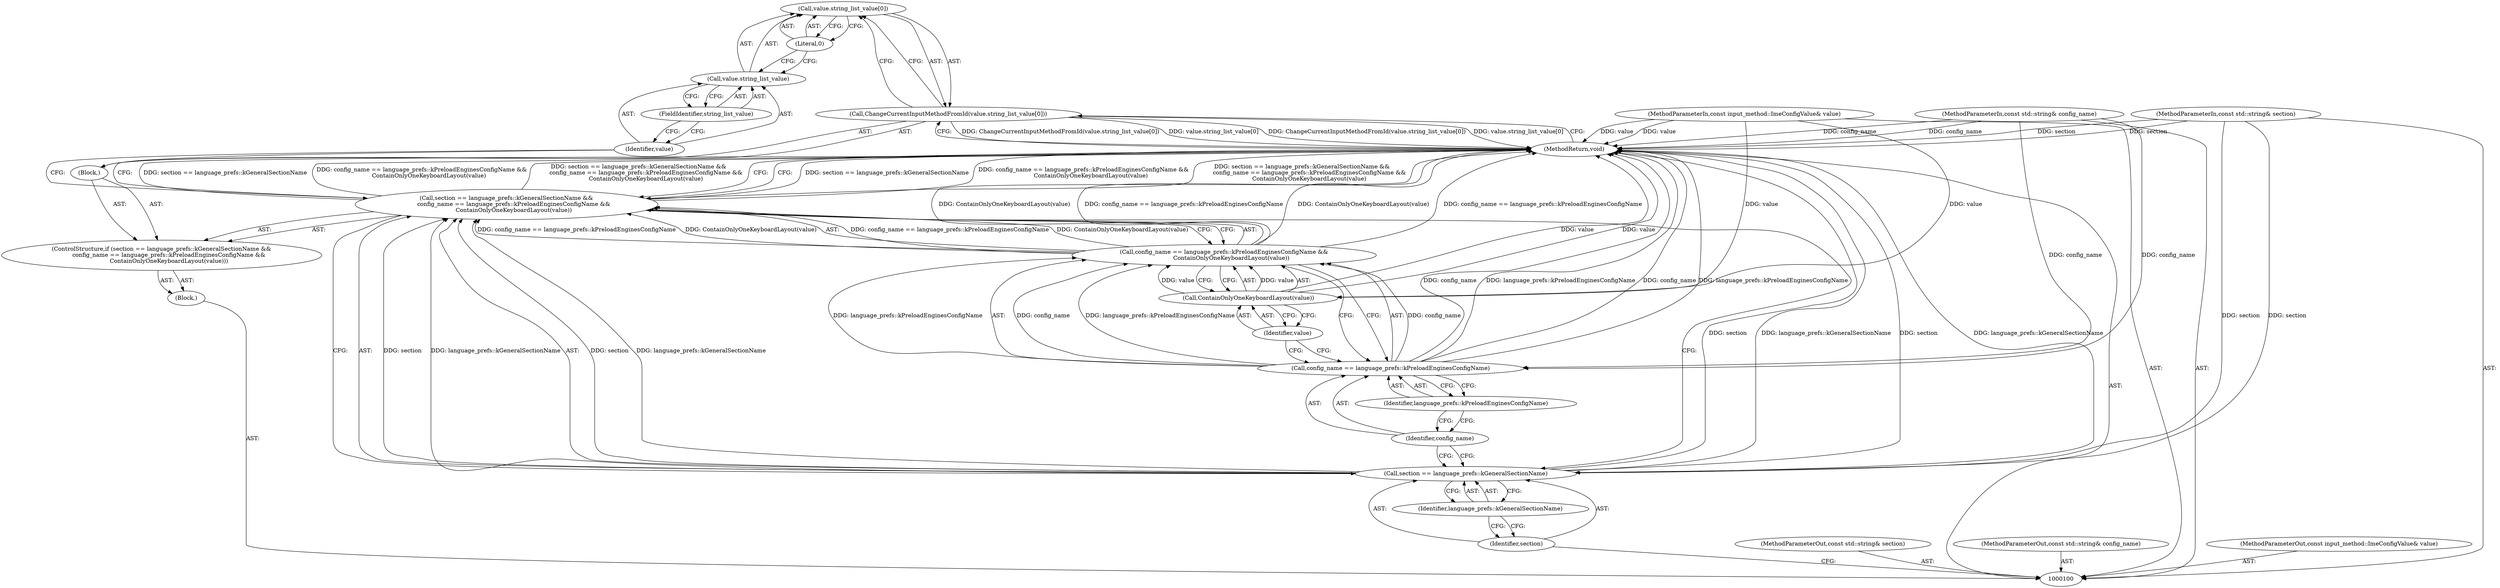 digraph "0_Chrome_dc7b094a338c6c521f918f478e993f0f74bbea0d_22" {
"1000118" [label="(Call,value.string_list_value[0])"];
"1000119" [label="(Call,value.string_list_value)"];
"1000120" [label="(Identifier,value)"];
"1000121" [label="(FieldIdentifier,string_list_value)"];
"1000117" [label="(Call,ChangeCurrentInputMethodFromId(value.string_list_value[0]))"];
"1000122" [label="(Literal,0)"];
"1000123" [label="(MethodReturn,void)"];
"1000101" [label="(MethodParameterIn,const std::string& section)"];
"1000158" [label="(MethodParameterOut,const std::string& section)"];
"1000102" [label="(MethodParameterIn,const std::string& config_name)"];
"1000159" [label="(MethodParameterOut,const std::string& config_name)"];
"1000104" [label="(Block,)"];
"1000103" [label="(MethodParameterIn,const input_method::ImeConfigValue& value)"];
"1000160" [label="(MethodParameterOut,const input_method::ImeConfigValue& value)"];
"1000109" [label="(Identifier,language_prefs::kGeneralSectionName)"];
"1000105" [label="(ControlStructure,if (section == language_prefs::kGeneralSectionName &&\n        config_name == language_prefs::kPreloadEnginesConfigName &&\n        ContainOnlyOneKeyboardLayout(value)))"];
"1000106" [label="(Call,section == language_prefs::kGeneralSectionName &&\n        config_name == language_prefs::kPreloadEnginesConfigName &&\n        ContainOnlyOneKeyboardLayout(value))"];
"1000107" [label="(Call,section == language_prefs::kGeneralSectionName)"];
"1000108" [label="(Identifier,section)"];
"1000113" [label="(Identifier,language_prefs::kPreloadEnginesConfigName)"];
"1000110" [label="(Call,config_name == language_prefs::kPreloadEnginesConfigName &&\n        ContainOnlyOneKeyboardLayout(value))"];
"1000111" [label="(Call,config_name == language_prefs::kPreloadEnginesConfigName)"];
"1000112" [label="(Identifier,config_name)"];
"1000115" [label="(Identifier,value)"];
"1000116" [label="(Block,)"];
"1000114" [label="(Call,ContainOnlyOneKeyboardLayout(value))"];
"1000118" -> "1000117"  [label="AST: "];
"1000118" -> "1000122"  [label="CFG: "];
"1000119" -> "1000118"  [label="AST: "];
"1000122" -> "1000118"  [label="AST: "];
"1000117" -> "1000118"  [label="CFG: "];
"1000119" -> "1000118"  [label="AST: "];
"1000119" -> "1000121"  [label="CFG: "];
"1000120" -> "1000119"  [label="AST: "];
"1000121" -> "1000119"  [label="AST: "];
"1000122" -> "1000119"  [label="CFG: "];
"1000120" -> "1000119"  [label="AST: "];
"1000120" -> "1000106"  [label="CFG: "];
"1000121" -> "1000120"  [label="CFG: "];
"1000121" -> "1000119"  [label="AST: "];
"1000121" -> "1000120"  [label="CFG: "];
"1000119" -> "1000121"  [label="CFG: "];
"1000117" -> "1000116"  [label="AST: "];
"1000117" -> "1000118"  [label="CFG: "];
"1000118" -> "1000117"  [label="AST: "];
"1000123" -> "1000117"  [label="CFG: "];
"1000117" -> "1000123"  [label="DDG: ChangeCurrentInputMethodFromId(value.string_list_value[0])"];
"1000117" -> "1000123"  [label="DDG: value.string_list_value[0]"];
"1000122" -> "1000118"  [label="AST: "];
"1000122" -> "1000119"  [label="CFG: "];
"1000118" -> "1000122"  [label="CFG: "];
"1000123" -> "1000100"  [label="AST: "];
"1000123" -> "1000117"  [label="CFG: "];
"1000123" -> "1000106"  [label="CFG: "];
"1000117" -> "1000123"  [label="DDG: ChangeCurrentInputMethodFromId(value.string_list_value[0])"];
"1000117" -> "1000123"  [label="DDG: value.string_list_value[0]"];
"1000107" -> "1000123"  [label="DDG: section"];
"1000107" -> "1000123"  [label="DDG: language_prefs::kGeneralSectionName"];
"1000106" -> "1000123"  [label="DDG: section == language_prefs::kGeneralSectionName"];
"1000106" -> "1000123"  [label="DDG: config_name == language_prefs::kPreloadEnginesConfigName &&\n        ContainOnlyOneKeyboardLayout(value)"];
"1000106" -> "1000123"  [label="DDG: section == language_prefs::kGeneralSectionName &&\n        config_name == language_prefs::kPreloadEnginesConfigName &&\n        ContainOnlyOneKeyboardLayout(value)"];
"1000110" -> "1000123"  [label="DDG: ContainOnlyOneKeyboardLayout(value)"];
"1000110" -> "1000123"  [label="DDG: config_name == language_prefs::kPreloadEnginesConfigName"];
"1000103" -> "1000123"  [label="DDG: value"];
"1000114" -> "1000123"  [label="DDG: value"];
"1000102" -> "1000123"  [label="DDG: config_name"];
"1000111" -> "1000123"  [label="DDG: config_name"];
"1000111" -> "1000123"  [label="DDG: language_prefs::kPreloadEnginesConfigName"];
"1000101" -> "1000123"  [label="DDG: section"];
"1000101" -> "1000100"  [label="AST: "];
"1000101" -> "1000123"  [label="DDG: section"];
"1000101" -> "1000107"  [label="DDG: section"];
"1000158" -> "1000100"  [label="AST: "];
"1000102" -> "1000100"  [label="AST: "];
"1000102" -> "1000123"  [label="DDG: config_name"];
"1000102" -> "1000111"  [label="DDG: config_name"];
"1000159" -> "1000100"  [label="AST: "];
"1000104" -> "1000100"  [label="AST: "];
"1000105" -> "1000104"  [label="AST: "];
"1000103" -> "1000100"  [label="AST: "];
"1000103" -> "1000123"  [label="DDG: value"];
"1000103" -> "1000114"  [label="DDG: value"];
"1000160" -> "1000100"  [label="AST: "];
"1000109" -> "1000107"  [label="AST: "];
"1000109" -> "1000108"  [label="CFG: "];
"1000107" -> "1000109"  [label="CFG: "];
"1000105" -> "1000104"  [label="AST: "];
"1000106" -> "1000105"  [label="AST: "];
"1000116" -> "1000105"  [label="AST: "];
"1000106" -> "1000105"  [label="AST: "];
"1000106" -> "1000107"  [label="CFG: "];
"1000106" -> "1000110"  [label="CFG: "];
"1000107" -> "1000106"  [label="AST: "];
"1000110" -> "1000106"  [label="AST: "];
"1000120" -> "1000106"  [label="CFG: "];
"1000123" -> "1000106"  [label="CFG: "];
"1000106" -> "1000123"  [label="DDG: section == language_prefs::kGeneralSectionName"];
"1000106" -> "1000123"  [label="DDG: config_name == language_prefs::kPreloadEnginesConfigName &&\n        ContainOnlyOneKeyboardLayout(value)"];
"1000106" -> "1000123"  [label="DDG: section == language_prefs::kGeneralSectionName &&\n        config_name == language_prefs::kPreloadEnginesConfigName &&\n        ContainOnlyOneKeyboardLayout(value)"];
"1000107" -> "1000106"  [label="DDG: section"];
"1000107" -> "1000106"  [label="DDG: language_prefs::kGeneralSectionName"];
"1000110" -> "1000106"  [label="DDG: config_name == language_prefs::kPreloadEnginesConfigName"];
"1000110" -> "1000106"  [label="DDG: ContainOnlyOneKeyboardLayout(value)"];
"1000107" -> "1000106"  [label="AST: "];
"1000107" -> "1000109"  [label="CFG: "];
"1000108" -> "1000107"  [label="AST: "];
"1000109" -> "1000107"  [label="AST: "];
"1000112" -> "1000107"  [label="CFG: "];
"1000106" -> "1000107"  [label="CFG: "];
"1000107" -> "1000123"  [label="DDG: section"];
"1000107" -> "1000123"  [label="DDG: language_prefs::kGeneralSectionName"];
"1000107" -> "1000106"  [label="DDG: section"];
"1000107" -> "1000106"  [label="DDG: language_prefs::kGeneralSectionName"];
"1000101" -> "1000107"  [label="DDG: section"];
"1000108" -> "1000107"  [label="AST: "];
"1000108" -> "1000100"  [label="CFG: "];
"1000109" -> "1000108"  [label="CFG: "];
"1000113" -> "1000111"  [label="AST: "];
"1000113" -> "1000112"  [label="CFG: "];
"1000111" -> "1000113"  [label="CFG: "];
"1000110" -> "1000106"  [label="AST: "];
"1000110" -> "1000111"  [label="CFG: "];
"1000110" -> "1000114"  [label="CFG: "];
"1000111" -> "1000110"  [label="AST: "];
"1000114" -> "1000110"  [label="AST: "];
"1000106" -> "1000110"  [label="CFG: "];
"1000110" -> "1000123"  [label="DDG: ContainOnlyOneKeyboardLayout(value)"];
"1000110" -> "1000123"  [label="DDG: config_name == language_prefs::kPreloadEnginesConfigName"];
"1000110" -> "1000106"  [label="DDG: config_name == language_prefs::kPreloadEnginesConfigName"];
"1000110" -> "1000106"  [label="DDG: ContainOnlyOneKeyboardLayout(value)"];
"1000111" -> "1000110"  [label="DDG: config_name"];
"1000111" -> "1000110"  [label="DDG: language_prefs::kPreloadEnginesConfigName"];
"1000114" -> "1000110"  [label="DDG: value"];
"1000111" -> "1000110"  [label="AST: "];
"1000111" -> "1000113"  [label="CFG: "];
"1000112" -> "1000111"  [label="AST: "];
"1000113" -> "1000111"  [label="AST: "];
"1000115" -> "1000111"  [label="CFG: "];
"1000110" -> "1000111"  [label="CFG: "];
"1000111" -> "1000123"  [label="DDG: config_name"];
"1000111" -> "1000123"  [label="DDG: language_prefs::kPreloadEnginesConfigName"];
"1000111" -> "1000110"  [label="DDG: config_name"];
"1000111" -> "1000110"  [label="DDG: language_prefs::kPreloadEnginesConfigName"];
"1000102" -> "1000111"  [label="DDG: config_name"];
"1000112" -> "1000111"  [label="AST: "];
"1000112" -> "1000107"  [label="CFG: "];
"1000113" -> "1000112"  [label="CFG: "];
"1000115" -> "1000114"  [label="AST: "];
"1000115" -> "1000111"  [label="CFG: "];
"1000114" -> "1000115"  [label="CFG: "];
"1000116" -> "1000105"  [label="AST: "];
"1000117" -> "1000116"  [label="AST: "];
"1000114" -> "1000110"  [label="AST: "];
"1000114" -> "1000115"  [label="CFG: "];
"1000115" -> "1000114"  [label="AST: "];
"1000110" -> "1000114"  [label="CFG: "];
"1000114" -> "1000123"  [label="DDG: value"];
"1000114" -> "1000110"  [label="DDG: value"];
"1000103" -> "1000114"  [label="DDG: value"];
}
